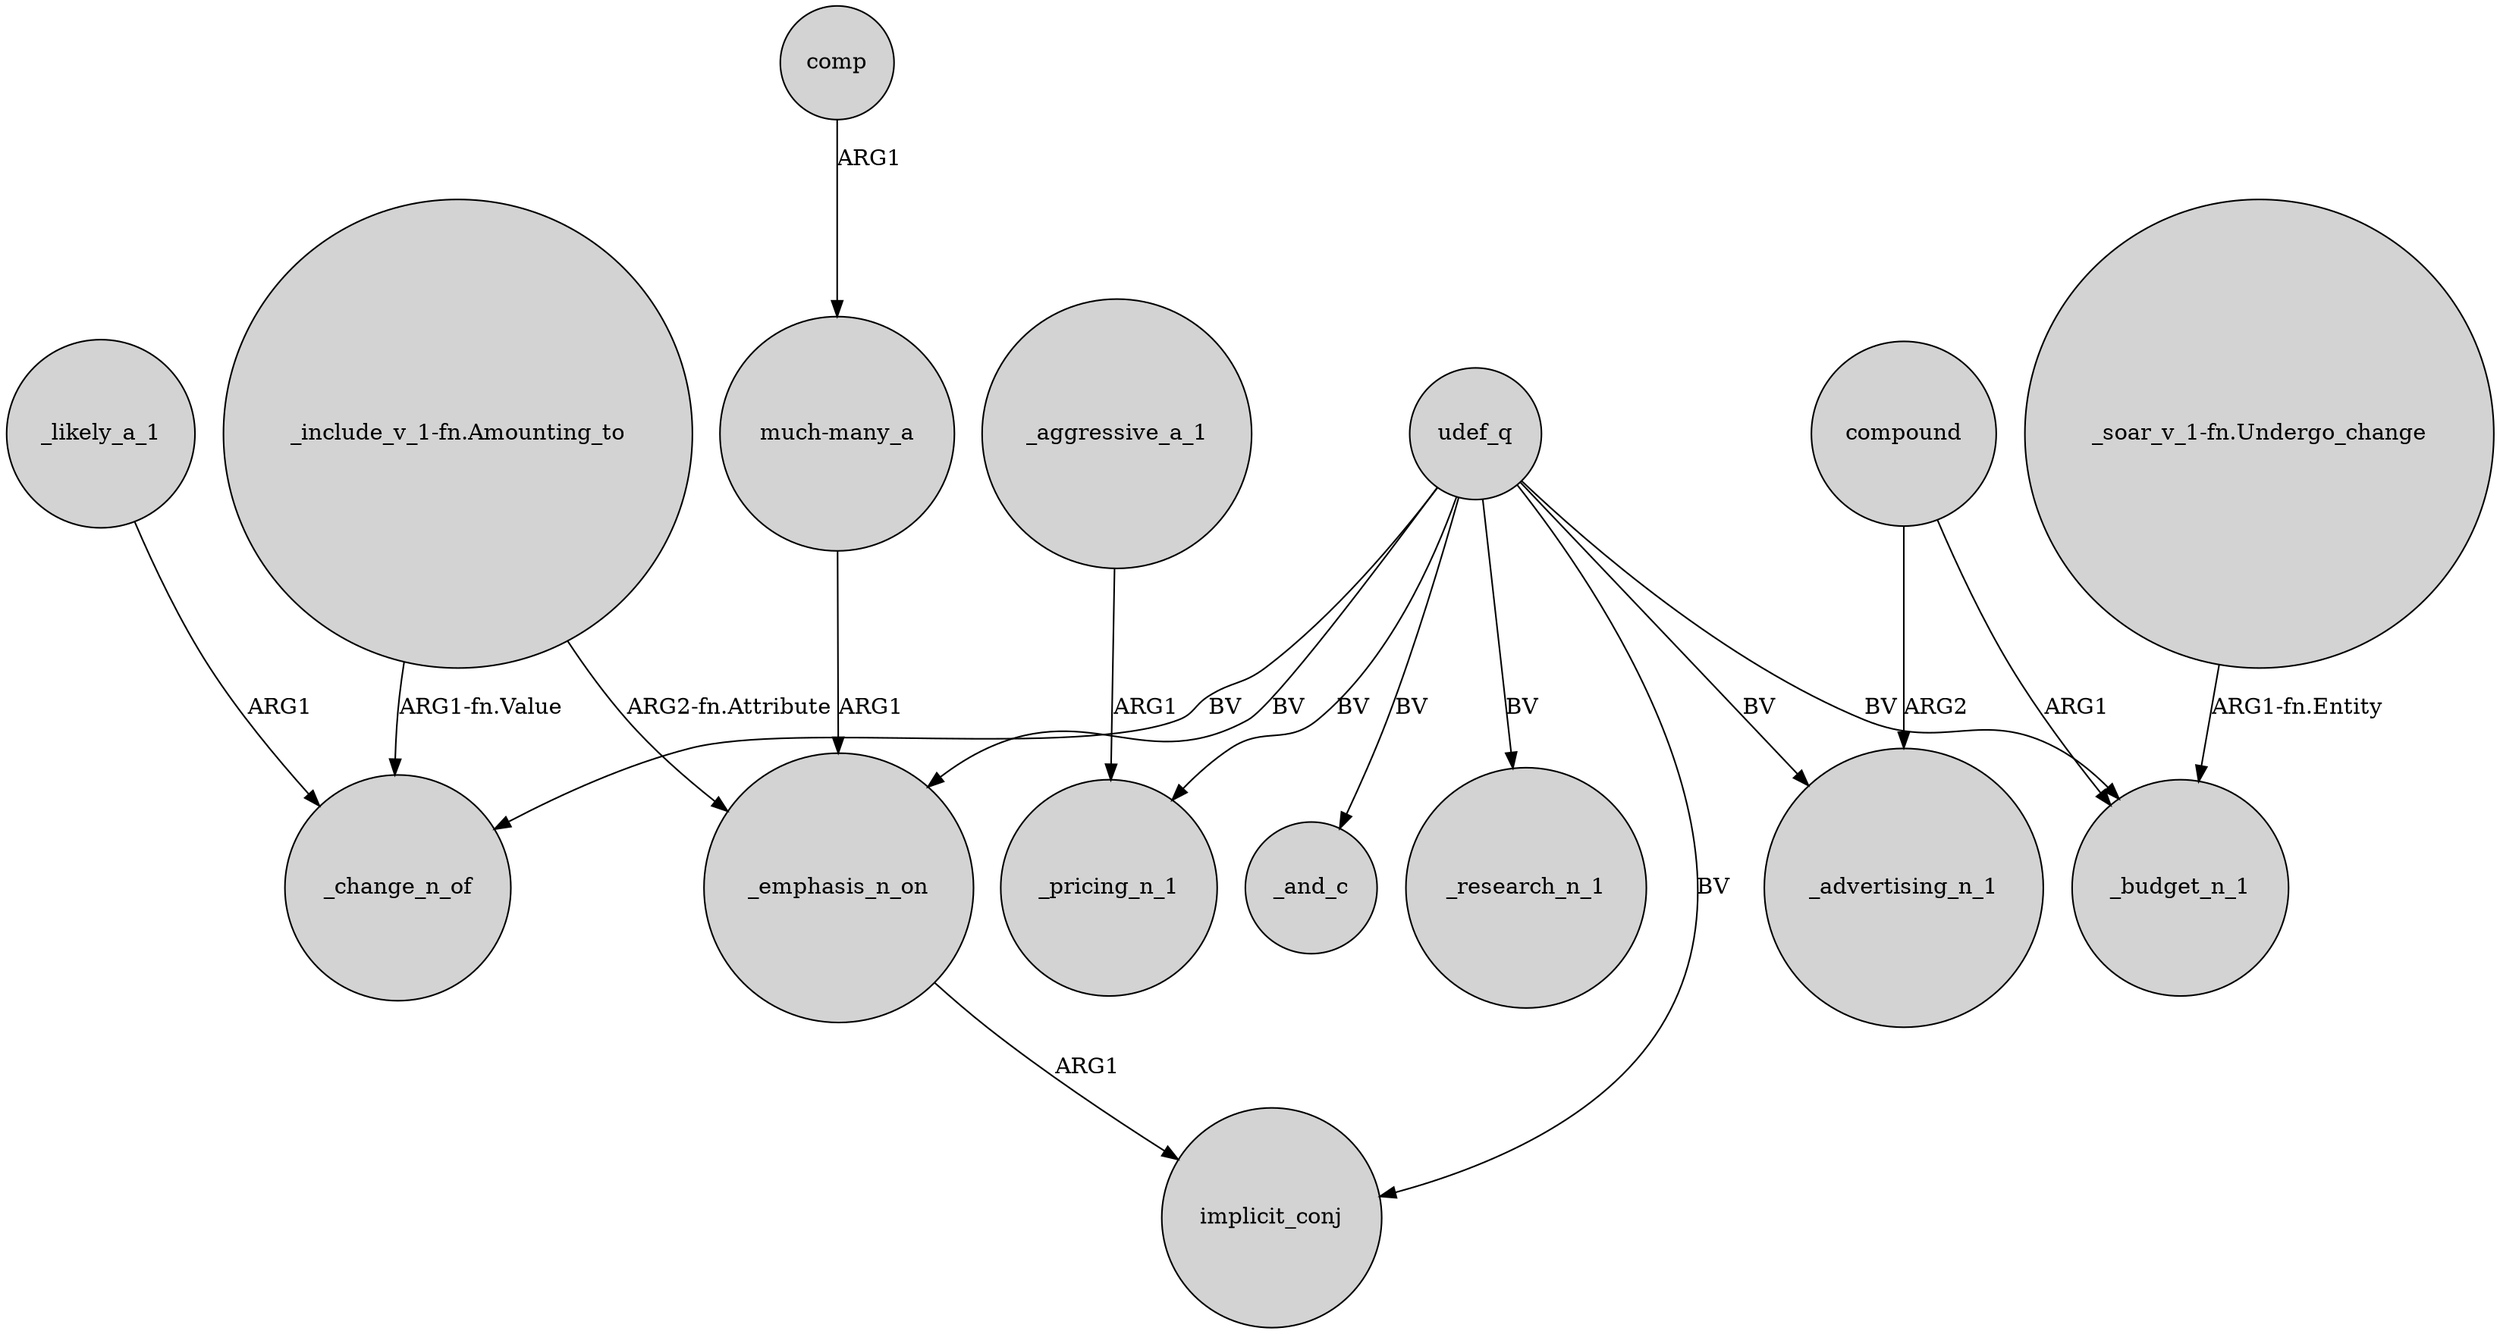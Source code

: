 digraph {
	node [shape=circle style=filled]
	_aggressive_a_1 -> _pricing_n_1 [label=ARG1]
	udef_q -> _change_n_of [label=BV]
	udef_q -> _budget_n_1 [label=BV]
	udef_q -> _advertising_n_1 [label=BV]
	compound -> _advertising_n_1 [label=ARG2]
	udef_q -> _and_c [label=BV]
	"_soar_v_1-fn.Undergo_change" -> _budget_n_1 [label="ARG1-fn.Entity"]
	"_include_v_1-fn.Amounting_to" -> _change_n_of [label="ARG1-fn.Value"]
	_emphasis_n_on -> implicit_conj [label=ARG1]
	compound -> _budget_n_1 [label=ARG1]
	"much-many_a" -> _emphasis_n_on [label=ARG1]
	udef_q -> _emphasis_n_on [label=BV]
	"_include_v_1-fn.Amounting_to" -> _emphasis_n_on [label="ARG2-fn.Attribute"]
	udef_q -> implicit_conj [label=BV]
	_likely_a_1 -> _change_n_of [label=ARG1]
	udef_q -> _research_n_1 [label=BV]
	comp -> "much-many_a" [label=ARG1]
	udef_q -> _pricing_n_1 [label=BV]
}
